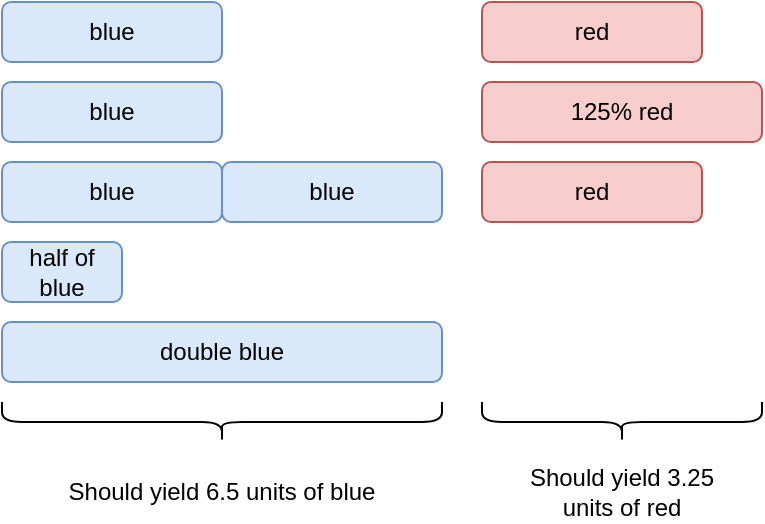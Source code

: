 <mxfile compressed="false" version="25.0.2">
  <diagram id="8x5lvahnz3so3iK3cRQX" name="Page-1">
    <mxGraphModel dx="400" dy="273" grid="1" gridSize="10" guides="1" tooltips="1" connect="1" arrows="1" fold="1" page="1" pageScale="1" pageWidth="1169" pageHeight="827" math="0" shadow="0">
      <root>
        <mxCell id="0" />
        <mxCell id="1" parent="0" />
        <object label="blue" BOM_ID="blue" id="2">
          <mxCell style="rounded=1;whiteSpace=wrap;html=1;fillColor=#dae8fc;strokeColor=#6c8ebf;" parent="1" vertex="1">
            <mxGeometry x="120" y="120" width="110" height="30" as="geometry" />
          </mxCell>
        </object>
        <object label="blue" BOM_ID="blue" id="4">
          <mxCell style="rounded=1;whiteSpace=wrap;html=1;fillColor=#dae8fc;strokeColor=#6c8ebf;" parent="1" vertex="1">
            <mxGeometry x="120" y="160" width="110" height="30" as="geometry" />
          </mxCell>
        </object>
        <object label="blue" BOM_ID="blue" id="5">
          <mxCell style="rounded=1;whiteSpace=wrap;html=1;fillColor=#dae8fc;strokeColor=#6c8ebf;" parent="1" vertex="1">
            <mxGeometry x="120" y="200" width="110" height="30" as="geometry" />
          </mxCell>
        </object>
        <object label="half of blue" BOM_ID="blue" BOM_AMOUNT="0.5" id="6">
          <mxCell style="rounded=1;whiteSpace=wrap;html=1;fillColor=#dae8fc;strokeColor=#6c8ebf;" parent="1" vertex="1">
            <mxGeometry x="120" y="240" width="60" height="30" as="geometry" />
          </mxCell>
        </object>
        <object label="double blue" BOM_ID="blue" BOM_AMOUNT="2" id="7">
          <mxCell style="rounded=1;whiteSpace=wrap;html=1;fillColor=#dae8fc;strokeColor=#6c8ebf;" parent="1" vertex="1">
            <mxGeometry x="120" y="280" width="220" height="30" as="geometry" />
          </mxCell>
        </object>
        <object label="red" BOM_ID="red" id="9">
          <mxCell style="rounded=1;whiteSpace=wrap;html=1;fillColor=#f8cecc;strokeColor=#b85450;" parent="1" vertex="1">
            <mxGeometry x="360" y="120" width="110" height="30" as="geometry" />
          </mxCell>
        </object>
        <object label="125% red" BOM_ID="red" BOM_AMOUNT="1.25" id="10">
          <mxCell style="rounded=1;whiteSpace=wrap;html=1;fillColor=#f8cecc;strokeColor=#b85450;" parent="1" vertex="1">
            <mxGeometry x="360" y="160" width="140" height="30" as="geometry" />
          </mxCell>
        </object>
        <object label="blue" BOM_ID="blue" id="11">
          <mxCell style="rounded=1;whiteSpace=wrap;html=1;fillColor=#dae8fc;strokeColor=#6c8ebf;" parent="1" vertex="1">
            <mxGeometry x="230" y="200" width="110" height="30" as="geometry" />
          </mxCell>
        </object>
        <object label="red" BOM_ID="red" id="12">
          <mxCell style="rounded=1;whiteSpace=wrap;html=1;fillColor=#f8cecc;strokeColor=#b85450;" parent="1" vertex="1">
            <mxGeometry x="360" y="200" width="110" height="30" as="geometry" />
          </mxCell>
        </object>
        <mxCell id="14" value="Should yield 6.5 units of blue" style="text;html=1;strokeColor=none;fillColor=none;align=center;verticalAlign=middle;whiteSpace=wrap;rounded=0;" parent="1" vertex="1">
          <mxGeometry x="140" y="350" width="180" height="30" as="geometry" />
        </mxCell>
        <mxCell id="15" value="" style="shape=curlyBracket;whiteSpace=wrap;html=1;rounded=1;labelPosition=left;verticalLabelPosition=middle;align=right;verticalAlign=middle;rotation=-90;" parent="1" vertex="1">
          <mxGeometry x="220" y="220" width="20" height="220" as="geometry" />
        </mxCell>
        <mxCell id="16" value="Should yield 3.25 units of red" style="text;html=1;strokeColor=none;fillColor=none;align=center;verticalAlign=middle;whiteSpace=wrap;rounded=0;" parent="1" vertex="1">
          <mxGeometry x="370" y="350" width="120" height="30" as="geometry" />
        </mxCell>
        <mxCell id="17" value="" style="shape=curlyBracket;whiteSpace=wrap;html=1;rounded=1;labelPosition=left;verticalLabelPosition=middle;align=right;verticalAlign=middle;rotation=-90;" parent="1" vertex="1">
          <mxGeometry x="420" y="260" width="20" height="140" as="geometry" />
        </mxCell>
      </root>
    </mxGraphModel>
  </diagram>
</mxfile>
